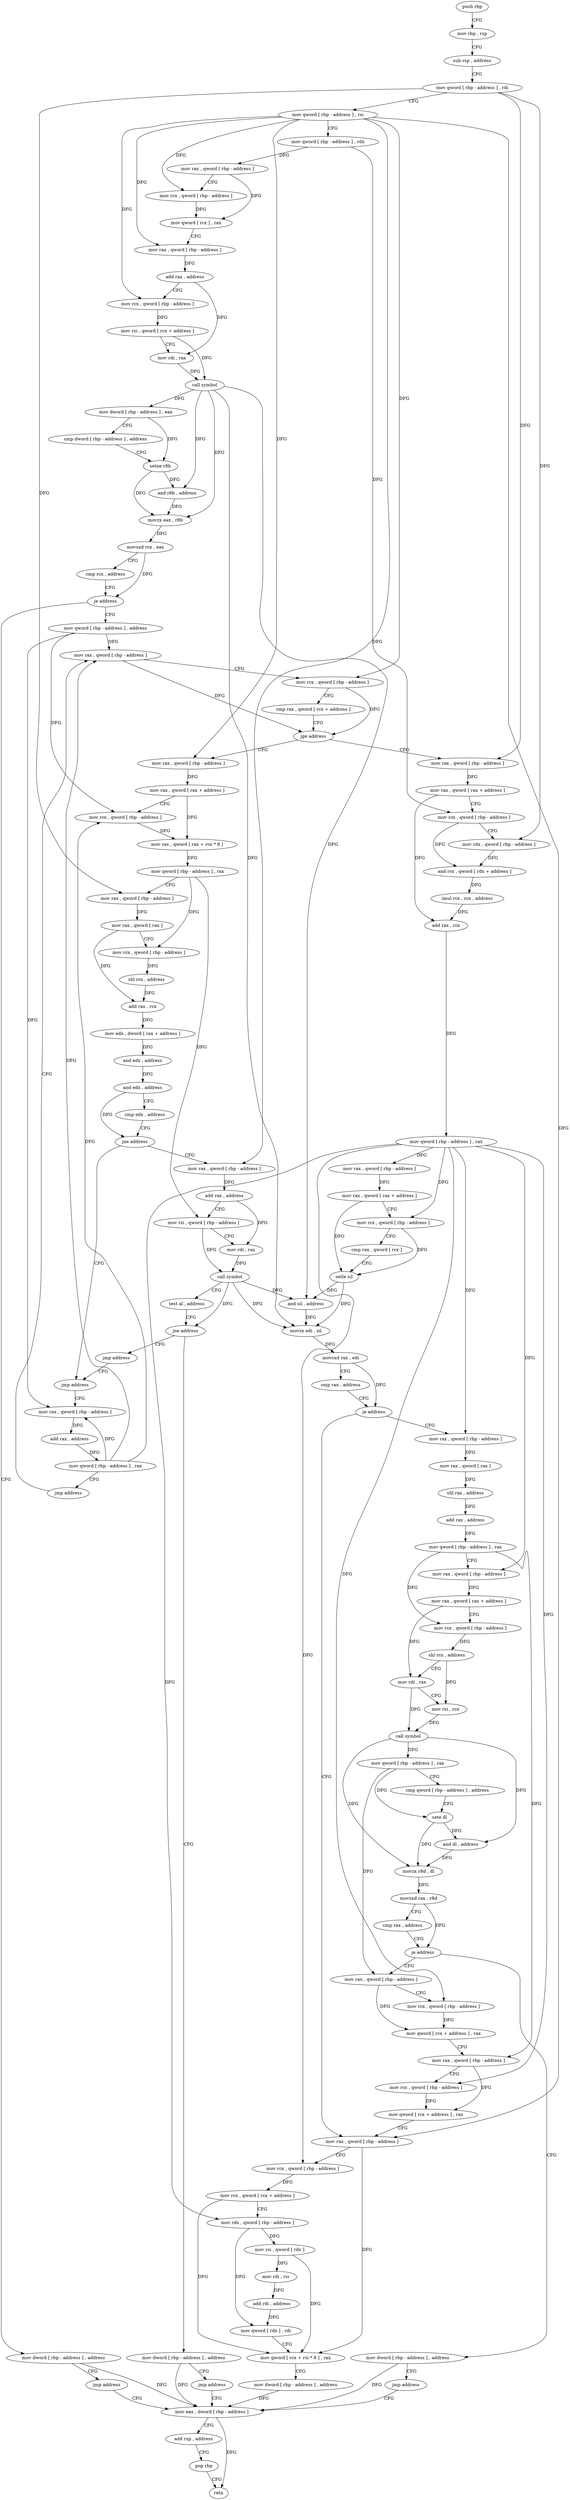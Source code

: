 digraph "func" {
"4280000" [label = "push rbp" ]
"4280001" [label = "mov rbp , rsp" ]
"4280004" [label = "sub rsp , address" ]
"4280008" [label = "mov qword [ rbp - address ] , rdi" ]
"4280012" [label = "mov qword [ rbp - address ] , rsi" ]
"4280016" [label = "mov qword [ rbp - address ] , rdx" ]
"4280020" [label = "mov rax , qword [ rbp - address ]" ]
"4280024" [label = "mov rcx , qword [ rbp - address ]" ]
"4280028" [label = "mov qword [ rcx ] , rax" ]
"4280031" [label = "mov rax , qword [ rbp - address ]" ]
"4280035" [label = "add rax , address" ]
"4280041" [label = "mov rcx , qword [ rbp - address ]" ]
"4280045" [label = "mov rsi , qword [ rcx + address ]" ]
"4280049" [label = "mov rdi , rax" ]
"4280052" [label = "call symbol" ]
"4280057" [label = "mov dword [ rbp - address ] , eax" ]
"4280060" [label = "cmp dword [ rbp - address ] , address" ]
"4280064" [label = "setne r8b" ]
"4280068" [label = "and r8b , address" ]
"4280072" [label = "movzx eax , r8b" ]
"4280076" [label = "movsxd rcx , eax" ]
"4280079" [label = "cmp rcx , address" ]
"4280083" [label = "je address" ]
"4280101" [label = "mov qword [ rbp - address ] , address" ]
"4280089" [label = "mov dword [ rbp - address ] , address" ]
"4280109" [label = "mov rax , qword [ rbp - address ]" ]
"4280096" [label = "jmp address" ]
"4280493" [label = "mov eax , dword [ rbp - address ]" ]
"4280257" [label = "mov rax , qword [ rbp - address ]" ]
"4280261" [label = "mov rax , qword [ rax + address ]" ]
"4280265" [label = "mov rcx , qword [ rbp - address ]" ]
"4280269" [label = "mov rdx , qword [ rbp - address ]" ]
"4280273" [label = "and rcx , qword [ rdx + address ]" ]
"4280280" [label = "imul rcx , rcx , address" ]
"4280287" [label = "add rax , rcx" ]
"4280290" [label = "mov qword [ rbp - address ] , rax" ]
"4280294" [label = "mov rax , qword [ rbp - address ]" ]
"4280298" [label = "mov rax , qword [ rax + address ]" ]
"4280302" [label = "mov rcx , qword [ rbp - address ]" ]
"4280306" [label = "cmp rax , qword [ rcx ]" ]
"4280309" [label = "setle sil" ]
"4280313" [label = "and sil , address" ]
"4280317" [label = "movzx edi , sil" ]
"4280321" [label = "movsxd rax , edi" ]
"4280324" [label = "cmp rax , address" ]
"4280328" [label = "je address" ]
"4280450" [label = "mov rax , qword [ rbp - address ]" ]
"4280334" [label = "mov rax , qword [ rbp - address ]" ]
"4280127" [label = "mov rax , qword [ rbp - address ]" ]
"4280131" [label = "mov rax , qword [ rax + address ]" ]
"4280135" [label = "mov rcx , qword [ rbp - address ]" ]
"4280139" [label = "mov rax , qword [ rax + rcx * 8 ]" ]
"4280143" [label = "mov qword [ rbp - address ] , rax" ]
"4280147" [label = "mov rax , qword [ rbp - address ]" ]
"4280151" [label = "mov rax , qword [ rax ]" ]
"4280154" [label = "mov rcx , qword [ rbp - address ]" ]
"4280158" [label = "shl rcx , address" ]
"4280162" [label = "add rax , rcx" ]
"4280165" [label = "mov edx , dword [ rax + address ]" ]
"4280168" [label = "and edx , address" ]
"4280174" [label = "and edx , address" ]
"4280177" [label = "cmp edx , address" ]
"4280180" [label = "jne address" ]
"4280233" [label = "jmp address" ]
"4280186" [label = "mov rax , qword [ rbp - address ]" ]
"4280496" [label = "add rsp , address" ]
"4280500" [label = "pop rbp" ]
"4280501" [label = "retn" ]
"4280454" [label = "mov rcx , qword [ rbp - address ]" ]
"4280458" [label = "mov rcx , qword [ rcx + address ]" ]
"4280462" [label = "mov rdx , qword [ rbp - address ]" ]
"4280466" [label = "mov rsi , qword [ rdx ]" ]
"4280469" [label = "mov rdi , rsi" ]
"4280472" [label = "add rdi , address" ]
"4280479" [label = "mov qword [ rdx ] , rdi" ]
"4280482" [label = "mov qword [ rcx + rsi * 8 ] , rax" ]
"4280486" [label = "mov dword [ rbp - address ] , address" ]
"4280338" [label = "mov rax , qword [ rax ]" ]
"4280341" [label = "shl rax , address" ]
"4280345" [label = "add rax , address" ]
"4280351" [label = "mov qword [ rbp - address ] , rax" ]
"4280355" [label = "mov rax , qword [ rbp - address ]" ]
"4280359" [label = "mov rax , qword [ rax + address ]" ]
"4280363" [label = "mov rcx , qword [ rbp - address ]" ]
"4280367" [label = "shl rcx , address" ]
"4280371" [label = "mov rdi , rax" ]
"4280374" [label = "mov rsi , rcx" ]
"4280377" [label = "call symbol" ]
"4280382" [label = "mov qword [ rbp - address ] , rax" ]
"4280386" [label = "cmp qword [ rbp - address ] , address" ]
"4280391" [label = "sete dl" ]
"4280394" [label = "and dl , address" ]
"4280397" [label = "movzx r8d , dl" ]
"4280401" [label = "movsxd rax , r8d" ]
"4280404" [label = "cmp rax , address" ]
"4280408" [label = "je address" ]
"4280426" [label = "mov rax , qword [ rbp - address ]" ]
"4280414" [label = "mov dword [ rbp - address ] , address" ]
"4280238" [label = "mov rax , qword [ rbp - address ]" ]
"4280190" [label = "add rax , address" ]
"4280196" [label = "mov rsi , qword [ rbp - address ]" ]
"4280200" [label = "mov rdi , rax" ]
"4280203" [label = "call symbol" ]
"4280208" [label = "test al , address" ]
"4280210" [label = "jne address" ]
"4280228" [label = "jmp address" ]
"4280216" [label = "mov dword [ rbp - address ] , address" ]
"4280430" [label = "mov rcx , qword [ rbp - address ]" ]
"4280434" [label = "mov qword [ rcx + address ] , rax" ]
"4280438" [label = "mov rax , qword [ rbp - address ]" ]
"4280442" [label = "mov rcx , qword [ rbp - address ]" ]
"4280446" [label = "mov qword [ rcx + address ] , rax" ]
"4280421" [label = "jmp address" ]
"4280242" [label = "add rax , address" ]
"4280248" [label = "mov qword [ rbp - address ] , rax" ]
"4280252" [label = "jmp address" ]
"4280223" [label = "jmp address" ]
"4280113" [label = "mov rcx , qword [ rbp - address ]" ]
"4280117" [label = "cmp rax , qword [ rcx + address ]" ]
"4280121" [label = "jge address" ]
"4280000" -> "4280001" [ label = "CFG" ]
"4280001" -> "4280004" [ label = "CFG" ]
"4280004" -> "4280008" [ label = "CFG" ]
"4280008" -> "4280012" [ label = "CFG" ]
"4280008" -> "4280257" [ label = "DFG" ]
"4280008" -> "4280269" [ label = "DFG" ]
"4280008" -> "4280147" [ label = "DFG" ]
"4280012" -> "4280016" [ label = "CFG" ]
"4280012" -> "4280024" [ label = "DFG" ]
"4280012" -> "4280031" [ label = "DFG" ]
"4280012" -> "4280041" [ label = "DFG" ]
"4280012" -> "4280113" [ label = "DFG" ]
"4280012" -> "4280127" [ label = "DFG" ]
"4280012" -> "4280450" [ label = "DFG" ]
"4280012" -> "4280186" [ label = "DFG" ]
"4280016" -> "4280020" [ label = "DFG" ]
"4280016" -> "4280265" [ label = "DFG" ]
"4280020" -> "4280024" [ label = "CFG" ]
"4280020" -> "4280028" [ label = "DFG" ]
"4280024" -> "4280028" [ label = "DFG" ]
"4280028" -> "4280031" [ label = "CFG" ]
"4280031" -> "4280035" [ label = "DFG" ]
"4280035" -> "4280041" [ label = "CFG" ]
"4280035" -> "4280049" [ label = "DFG" ]
"4280041" -> "4280045" [ label = "DFG" ]
"4280045" -> "4280049" [ label = "CFG" ]
"4280045" -> "4280052" [ label = "DFG" ]
"4280049" -> "4280052" [ label = "DFG" ]
"4280052" -> "4280057" [ label = "DFG" ]
"4280052" -> "4280313" [ label = "DFG" ]
"4280052" -> "4280317" [ label = "DFG" ]
"4280052" -> "4280068" [ label = "DFG" ]
"4280052" -> "4280072" [ label = "DFG" ]
"4280057" -> "4280060" [ label = "CFG" ]
"4280057" -> "4280064" [ label = "DFG" ]
"4280060" -> "4280064" [ label = "CFG" ]
"4280064" -> "4280068" [ label = "DFG" ]
"4280064" -> "4280072" [ label = "DFG" ]
"4280068" -> "4280072" [ label = "DFG" ]
"4280072" -> "4280076" [ label = "DFG" ]
"4280076" -> "4280079" [ label = "CFG" ]
"4280076" -> "4280083" [ label = "DFG" ]
"4280079" -> "4280083" [ label = "CFG" ]
"4280083" -> "4280101" [ label = "CFG" ]
"4280083" -> "4280089" [ label = "CFG" ]
"4280101" -> "4280109" [ label = "DFG" ]
"4280101" -> "4280135" [ label = "DFG" ]
"4280101" -> "4280238" [ label = "DFG" ]
"4280089" -> "4280096" [ label = "CFG" ]
"4280089" -> "4280493" [ label = "DFG" ]
"4280109" -> "4280113" [ label = "CFG" ]
"4280109" -> "4280121" [ label = "DFG" ]
"4280096" -> "4280493" [ label = "CFG" ]
"4280493" -> "4280496" [ label = "CFG" ]
"4280493" -> "4280501" [ label = "DFG" ]
"4280257" -> "4280261" [ label = "DFG" ]
"4280261" -> "4280265" [ label = "CFG" ]
"4280261" -> "4280287" [ label = "DFG" ]
"4280265" -> "4280269" [ label = "CFG" ]
"4280265" -> "4280273" [ label = "DFG" ]
"4280269" -> "4280273" [ label = "DFG" ]
"4280273" -> "4280280" [ label = "DFG" ]
"4280280" -> "4280287" [ label = "DFG" ]
"4280287" -> "4280290" [ label = "DFG" ]
"4280290" -> "4280294" [ label = "DFG" ]
"4280290" -> "4280302" [ label = "DFG" ]
"4280290" -> "4280454" [ label = "DFG" ]
"4280290" -> "4280462" [ label = "DFG" ]
"4280290" -> "4280334" [ label = "DFG" ]
"4280290" -> "4280355" [ label = "DFG" ]
"4280290" -> "4280430" [ label = "DFG" ]
"4280290" -> "4280442" [ label = "DFG" ]
"4280294" -> "4280298" [ label = "DFG" ]
"4280298" -> "4280302" [ label = "CFG" ]
"4280298" -> "4280309" [ label = "DFG" ]
"4280302" -> "4280306" [ label = "CFG" ]
"4280302" -> "4280309" [ label = "DFG" ]
"4280306" -> "4280309" [ label = "CFG" ]
"4280309" -> "4280313" [ label = "DFG" ]
"4280309" -> "4280317" [ label = "DFG" ]
"4280313" -> "4280317" [ label = "DFG" ]
"4280317" -> "4280321" [ label = "DFG" ]
"4280321" -> "4280324" [ label = "CFG" ]
"4280321" -> "4280328" [ label = "DFG" ]
"4280324" -> "4280328" [ label = "CFG" ]
"4280328" -> "4280450" [ label = "CFG" ]
"4280328" -> "4280334" [ label = "CFG" ]
"4280450" -> "4280454" [ label = "CFG" ]
"4280450" -> "4280482" [ label = "DFG" ]
"4280334" -> "4280338" [ label = "DFG" ]
"4280127" -> "4280131" [ label = "DFG" ]
"4280131" -> "4280135" [ label = "CFG" ]
"4280131" -> "4280139" [ label = "DFG" ]
"4280135" -> "4280139" [ label = "DFG" ]
"4280139" -> "4280143" [ label = "DFG" ]
"4280143" -> "4280147" [ label = "CFG" ]
"4280143" -> "4280154" [ label = "DFG" ]
"4280143" -> "4280196" [ label = "DFG" ]
"4280147" -> "4280151" [ label = "DFG" ]
"4280151" -> "4280154" [ label = "CFG" ]
"4280151" -> "4280162" [ label = "DFG" ]
"4280154" -> "4280158" [ label = "DFG" ]
"4280158" -> "4280162" [ label = "DFG" ]
"4280162" -> "4280165" [ label = "DFG" ]
"4280165" -> "4280168" [ label = "DFG" ]
"4280168" -> "4280174" [ label = "DFG" ]
"4280174" -> "4280177" [ label = "CFG" ]
"4280174" -> "4280180" [ label = "DFG" ]
"4280177" -> "4280180" [ label = "CFG" ]
"4280180" -> "4280233" [ label = "CFG" ]
"4280180" -> "4280186" [ label = "CFG" ]
"4280233" -> "4280238" [ label = "CFG" ]
"4280186" -> "4280190" [ label = "DFG" ]
"4280496" -> "4280500" [ label = "CFG" ]
"4280500" -> "4280501" [ label = "CFG" ]
"4280454" -> "4280458" [ label = "DFG" ]
"4280458" -> "4280462" [ label = "CFG" ]
"4280458" -> "4280482" [ label = "DFG" ]
"4280462" -> "4280466" [ label = "DFG" ]
"4280462" -> "4280479" [ label = "DFG" ]
"4280466" -> "4280469" [ label = "DFG" ]
"4280466" -> "4280482" [ label = "DFG" ]
"4280469" -> "4280472" [ label = "DFG" ]
"4280472" -> "4280479" [ label = "DFG" ]
"4280479" -> "4280482" [ label = "CFG" ]
"4280482" -> "4280486" [ label = "CFG" ]
"4280486" -> "4280493" [ label = "DFG" ]
"4280338" -> "4280341" [ label = "DFG" ]
"4280341" -> "4280345" [ label = "DFG" ]
"4280345" -> "4280351" [ label = "DFG" ]
"4280351" -> "4280355" [ label = "CFG" ]
"4280351" -> "4280363" [ label = "DFG" ]
"4280351" -> "4280438" [ label = "DFG" ]
"4280355" -> "4280359" [ label = "DFG" ]
"4280359" -> "4280363" [ label = "CFG" ]
"4280359" -> "4280371" [ label = "DFG" ]
"4280363" -> "4280367" [ label = "DFG" ]
"4280367" -> "4280371" [ label = "CFG" ]
"4280367" -> "4280374" [ label = "DFG" ]
"4280371" -> "4280374" [ label = "CFG" ]
"4280371" -> "4280377" [ label = "DFG" ]
"4280374" -> "4280377" [ label = "DFG" ]
"4280377" -> "4280382" [ label = "DFG" ]
"4280377" -> "4280394" [ label = "DFG" ]
"4280377" -> "4280397" [ label = "DFG" ]
"4280382" -> "4280386" [ label = "CFG" ]
"4280382" -> "4280391" [ label = "DFG" ]
"4280382" -> "4280426" [ label = "DFG" ]
"4280386" -> "4280391" [ label = "CFG" ]
"4280391" -> "4280394" [ label = "DFG" ]
"4280391" -> "4280397" [ label = "DFG" ]
"4280394" -> "4280397" [ label = "DFG" ]
"4280397" -> "4280401" [ label = "DFG" ]
"4280401" -> "4280404" [ label = "CFG" ]
"4280401" -> "4280408" [ label = "DFG" ]
"4280404" -> "4280408" [ label = "CFG" ]
"4280408" -> "4280426" [ label = "CFG" ]
"4280408" -> "4280414" [ label = "CFG" ]
"4280426" -> "4280430" [ label = "CFG" ]
"4280426" -> "4280434" [ label = "DFG" ]
"4280414" -> "4280421" [ label = "CFG" ]
"4280414" -> "4280493" [ label = "DFG" ]
"4280238" -> "4280242" [ label = "DFG" ]
"4280190" -> "4280196" [ label = "CFG" ]
"4280190" -> "4280200" [ label = "DFG" ]
"4280196" -> "4280200" [ label = "CFG" ]
"4280196" -> "4280203" [ label = "DFG" ]
"4280200" -> "4280203" [ label = "DFG" ]
"4280203" -> "4280208" [ label = "CFG" ]
"4280203" -> "4280313" [ label = "DFG" ]
"4280203" -> "4280317" [ label = "DFG" ]
"4280203" -> "4280210" [ label = "DFG" ]
"4280208" -> "4280210" [ label = "CFG" ]
"4280210" -> "4280228" [ label = "CFG" ]
"4280210" -> "4280216" [ label = "CFG" ]
"4280228" -> "4280233" [ label = "CFG" ]
"4280216" -> "4280223" [ label = "CFG" ]
"4280216" -> "4280493" [ label = "DFG" ]
"4280430" -> "4280434" [ label = "DFG" ]
"4280434" -> "4280438" [ label = "CFG" ]
"4280438" -> "4280442" [ label = "CFG" ]
"4280438" -> "4280446" [ label = "DFG" ]
"4280442" -> "4280446" [ label = "DFG" ]
"4280446" -> "4280450" [ label = "CFG" ]
"4280421" -> "4280493" [ label = "CFG" ]
"4280242" -> "4280248" [ label = "DFG" ]
"4280248" -> "4280252" [ label = "CFG" ]
"4280248" -> "4280109" [ label = "DFG" ]
"4280248" -> "4280135" [ label = "DFG" ]
"4280248" -> "4280238" [ label = "DFG" ]
"4280252" -> "4280109" [ label = "CFG" ]
"4280223" -> "4280493" [ label = "CFG" ]
"4280113" -> "4280117" [ label = "CFG" ]
"4280113" -> "4280121" [ label = "DFG" ]
"4280117" -> "4280121" [ label = "CFG" ]
"4280121" -> "4280257" [ label = "CFG" ]
"4280121" -> "4280127" [ label = "CFG" ]
}
